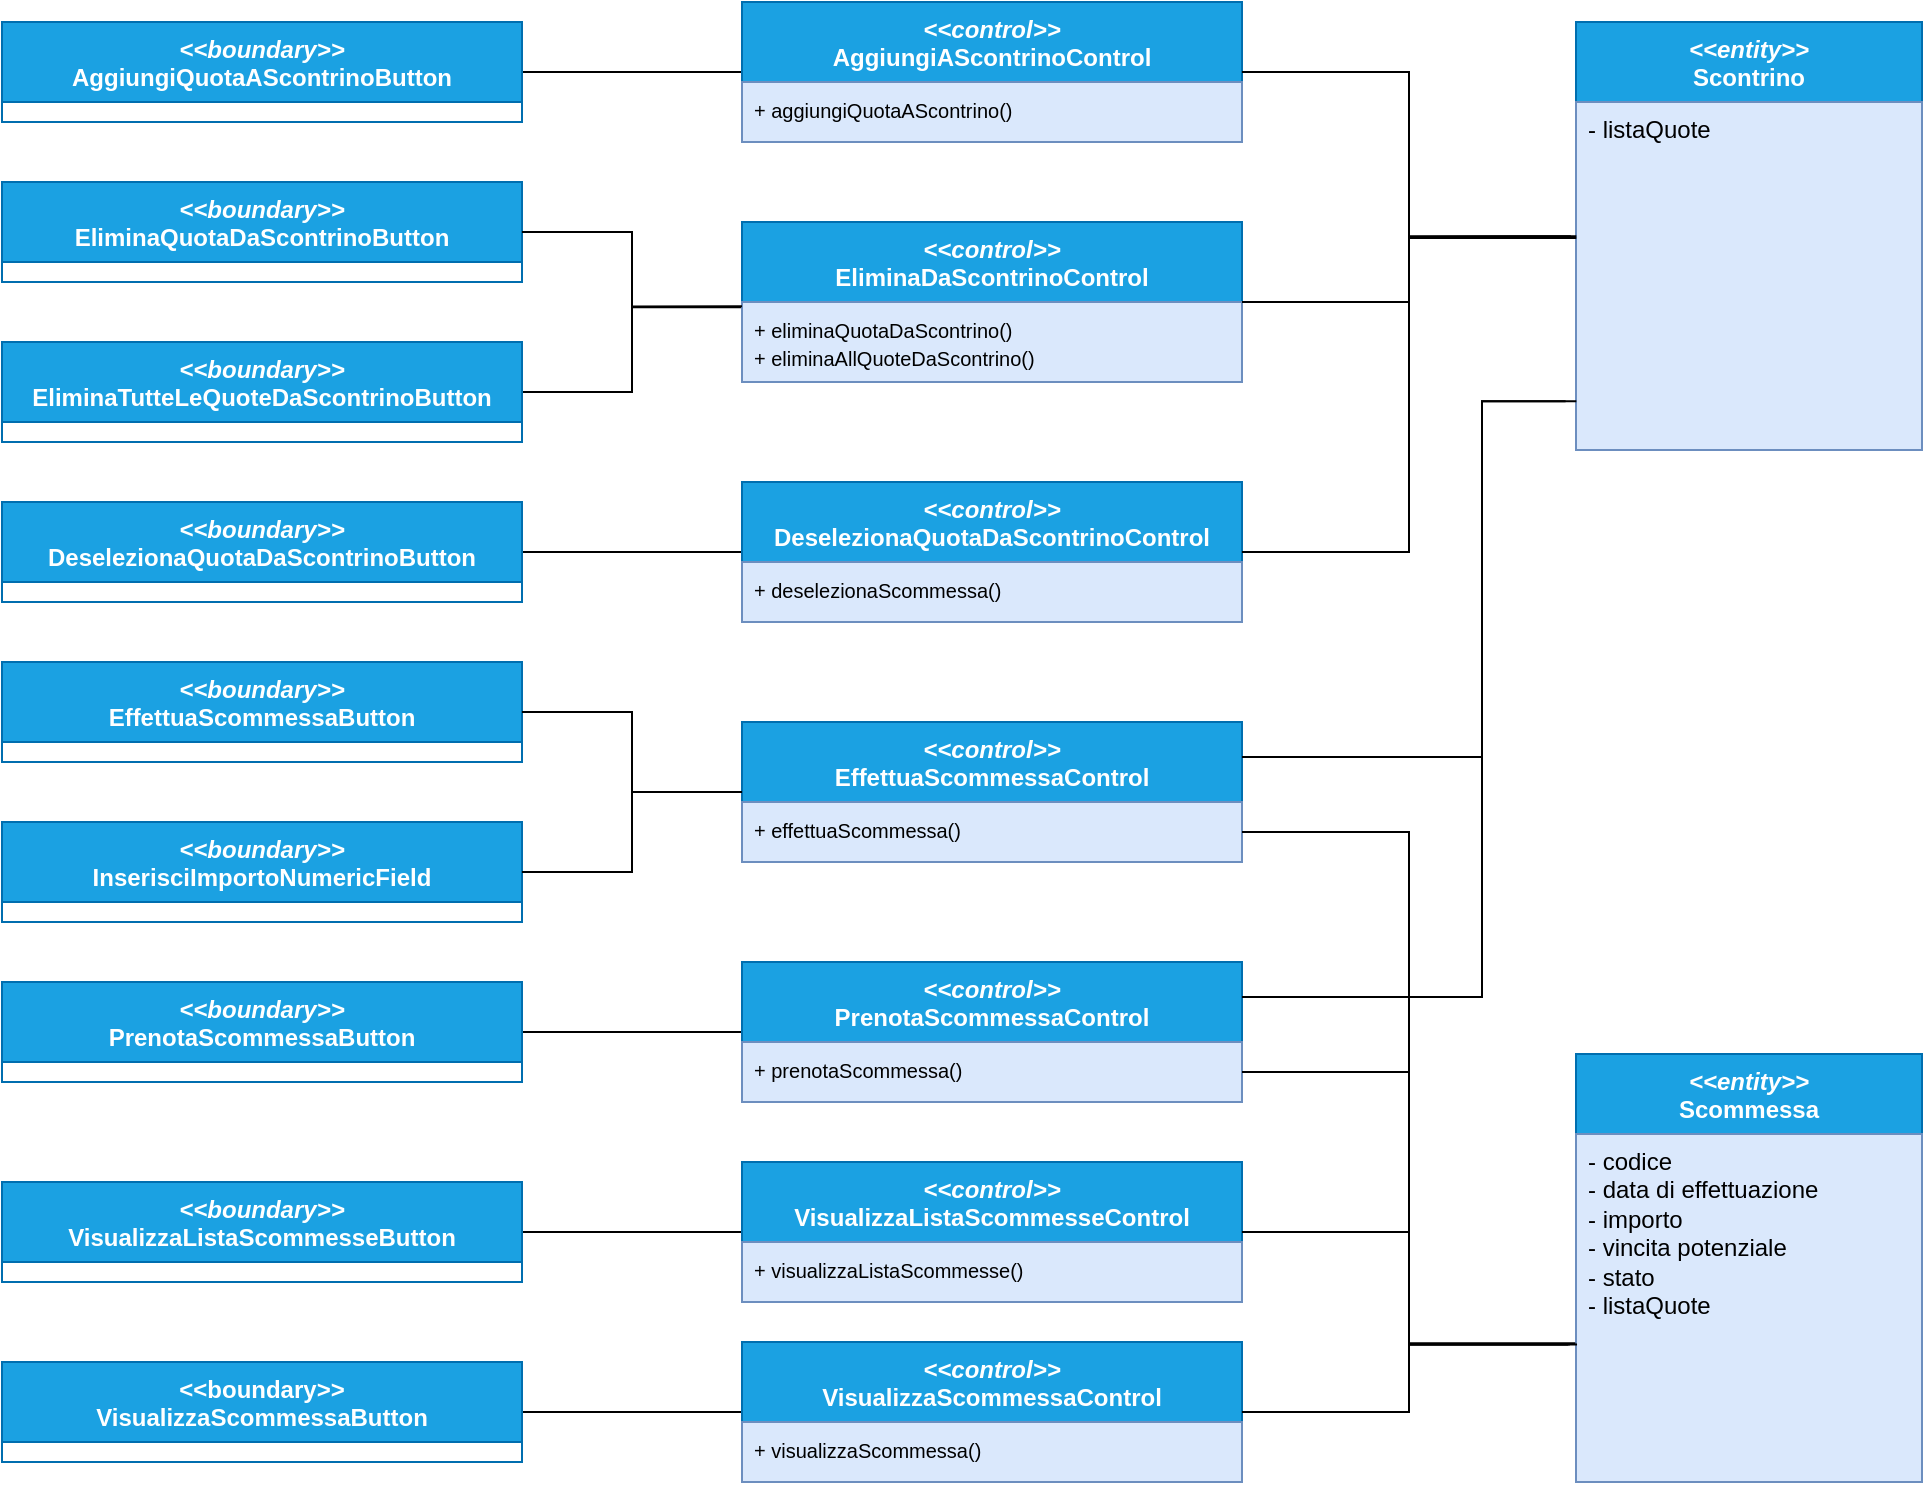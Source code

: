 <mxfile version="24.4.13" type="github">
  <diagram id="C5RBs43oDa-KdzZeNtuy" name="Page-1">
    <mxGraphModel dx="1416" dy="809" grid="1" gridSize="10" guides="1" tooltips="1" connect="1" arrows="1" fold="1" page="1" pageScale="1" pageWidth="827" pageHeight="1169" math="0" shadow="0">
      <root>
        <mxCell id="WIyWlLk6GJQsqaUBKTNV-0" />
        <mxCell id="WIyWlLk6GJQsqaUBKTNV-1" parent="WIyWlLk6GJQsqaUBKTNV-0" />
        <mxCell id="DUrTVuJ4-faknUEEhQID-17" style="edgeStyle=orthogonalEdgeStyle;rounded=0;orthogonalLoop=1;jettySize=auto;html=1;exitX=1;exitY=0.5;exitDx=0;exitDy=0;entryX=0;entryY=0.5;entryDx=0;entryDy=0;endArrow=none;endFill=0;fillColor=#1ba1e2;strokeColor=#000000;" edge="1" parent="WIyWlLk6GJQsqaUBKTNV-1" source="DUrTVuJ4-faknUEEhQID-0" target="DUrTVuJ4-faknUEEhQID-13">
          <mxGeometry relative="1" as="geometry" />
        </mxCell>
        <mxCell id="DUrTVuJ4-faknUEEhQID-0" value="&lt;div style=&quot;font-size: 12px;&quot;&gt;&lt;span style=&quot;font-size: 12px;&quot;&gt;&lt;font style=&quot;font-size: 12px;&quot;&gt;&lt;i style=&quot;font-size: 12px;&quot;&gt;&amp;lt;&amp;lt;boundary&amp;gt;&amp;gt;&lt;/i&gt;&lt;br style=&quot;font-size: 12px;&quot;&gt;AggiungiQuotaAScontrinoButton&lt;br style=&quot;font-size: 12px;&quot;&gt;&lt;br style=&quot;font-size: 12px;&quot;&gt;&lt;/font&gt;&lt;/span&gt;&lt;/div&gt;&lt;div style=&quot;font-size: 12px;&quot;&gt;&lt;span style=&quot;font-size: 12px;&quot;&gt;&lt;font style=&quot;font-size: 12px;&quot;&gt;&lt;br style=&quot;font-size: 12px;&quot;&gt;&lt;/font&gt;&lt;/span&gt;&lt;/div&gt;" style="swimlane;fontStyle=1;align=center;verticalAlign=top;childLayout=stackLayout;horizontal=1;startSize=40;horizontalStack=0;resizeParent=1;resizeParentMax=0;resizeLast=0;collapsible=1;marginBottom=0;whiteSpace=wrap;html=1;fillColor=#1ba1e2;fontColor=#FFFFFF;strokeColor=#006EAF;fontSize=12;" vertex="1" parent="WIyWlLk6GJQsqaUBKTNV-1">
          <mxGeometry x="40" y="60" width="260" height="50" as="geometry" />
        </mxCell>
        <mxCell id="DUrTVuJ4-faknUEEhQID-4" value="&lt;div style=&quot;font-size: 12px;&quot;&gt;&lt;font style=&quot;font-size: 12px;&quot;&gt;&lt;i&gt;&amp;lt;&amp;lt;boundary&amp;gt;&amp;gt;&lt;/i&gt;&lt;br style=&quot;font-size: 12px;&quot;&gt;EliminaQuotaDaScontrinoButton&lt;br style=&quot;font-size: 12px;&quot;&gt;&lt;br style=&quot;font-size: 12px;&quot;&gt;&lt;/font&gt;&lt;/div&gt;&lt;div style=&quot;font-size: 12px;&quot;&gt;&lt;font style=&quot;font-size: 12px;&quot;&gt;&lt;br style=&quot;font-size: 12px;&quot;&gt;&lt;/font&gt;&lt;/div&gt;" style="swimlane;fontStyle=1;align=center;verticalAlign=top;childLayout=stackLayout;horizontal=1;startSize=40;horizontalStack=0;resizeParent=1;resizeParentMax=0;resizeLast=0;collapsible=1;marginBottom=0;whiteSpace=wrap;html=1;fillColor=#1ba1e2;fontColor=#FFFFFF;strokeColor=#006EAF;fontSize=12;" vertex="1" parent="WIyWlLk6GJQsqaUBKTNV-1">
          <mxGeometry x="40" y="140" width="260" height="50" as="geometry" />
        </mxCell>
        <mxCell id="DUrTVuJ4-faknUEEhQID-22" style="edgeStyle=orthogonalEdgeStyle;rounded=0;orthogonalLoop=1;jettySize=auto;html=1;exitX=1;exitY=0.5;exitDx=0;exitDy=0;endArrow=none;endFill=0;entryX=-0.002;entryY=0.066;entryDx=0;entryDy=0;entryPerimeter=0;fillColor=#1ba1e2;strokeColor=#000000;" edge="1" parent="WIyWlLk6GJQsqaUBKTNV-1" source="DUrTVuJ4-faknUEEhQID-5" target="DUrTVuJ4-faknUEEhQID-19">
          <mxGeometry relative="1" as="geometry">
            <mxPoint x="300" y="210" as="targetPoint" />
          </mxGeometry>
        </mxCell>
        <mxCell id="DUrTVuJ4-faknUEEhQID-5" value="&lt;div style=&quot;font-size: 12px;&quot;&gt;&lt;font style=&quot;font-size: 12px;&quot;&gt;&lt;i&gt;&amp;lt;&amp;lt;boundary&amp;gt;&amp;gt;&lt;/i&gt;&lt;br style=&quot;font-size: 12px;&quot;&gt;EliminaTutteLeQuoteDaScontrinoButton&lt;br style=&quot;font-size: 12px;&quot;&gt;&lt;br style=&quot;font-size: 12px;&quot;&gt;&lt;/font&gt;&lt;/div&gt;&lt;div style=&quot;font-size: 12px;&quot;&gt;&lt;font style=&quot;font-size: 12px;&quot;&gt;&lt;br style=&quot;font-size: 12px;&quot;&gt;&lt;/font&gt;&lt;/div&gt;" style="swimlane;fontStyle=1;align=center;verticalAlign=top;childLayout=stackLayout;horizontal=1;startSize=40;horizontalStack=0;resizeParent=1;resizeParentMax=0;resizeLast=0;collapsible=1;marginBottom=0;whiteSpace=wrap;html=1;fillColor=#1ba1e2;fontColor=#FFFFFF;strokeColor=#006EAF;fontSize=12;" vertex="1" parent="WIyWlLk6GJQsqaUBKTNV-1">
          <mxGeometry x="40" y="220" width="260" height="50" as="geometry" />
        </mxCell>
        <mxCell id="DUrTVuJ4-faknUEEhQID-32" style="edgeStyle=orthogonalEdgeStyle;rounded=0;orthogonalLoop=1;jettySize=auto;html=1;exitX=1;exitY=0.5;exitDx=0;exitDy=0;entryX=0;entryY=0.5;entryDx=0;entryDy=0;endArrow=none;endFill=0;fillColor=#1ba1e2;strokeColor=#000000;" edge="1" parent="WIyWlLk6GJQsqaUBKTNV-1" source="DUrTVuJ4-faknUEEhQID-7" target="DUrTVuJ4-faknUEEhQID-30">
          <mxGeometry relative="1" as="geometry" />
        </mxCell>
        <mxCell id="DUrTVuJ4-faknUEEhQID-7" value="&lt;div style=&quot;font-size: 12px;&quot;&gt;&lt;font style=&quot;font-size: 12px;&quot;&gt;&lt;i&gt;&amp;lt;&amp;lt;boundary&amp;gt;&amp;gt;&lt;/i&gt;&lt;br style=&quot;font-size: 12px;&quot;&gt;DeselezionaQuotaDaScontrinoButton&lt;br style=&quot;font-size: 12px;&quot;&gt;&lt;br style=&quot;font-size: 12px;&quot;&gt;&lt;/font&gt;&lt;/div&gt;&lt;div style=&quot;font-size: 12px;&quot;&gt;&lt;font style=&quot;font-size: 12px;&quot;&gt;&lt;br style=&quot;font-size: 12px;&quot;&gt;&lt;/font&gt;&lt;/div&gt;" style="swimlane;fontStyle=1;align=center;verticalAlign=top;childLayout=stackLayout;horizontal=1;startSize=40;horizontalStack=0;resizeParent=1;resizeParentMax=0;resizeLast=0;collapsible=1;marginBottom=0;whiteSpace=wrap;html=1;fillColor=#1ba1e2;fontColor=#FFFFFF;strokeColor=#006EAF;fontSize=12;" vertex="1" parent="WIyWlLk6GJQsqaUBKTNV-1">
          <mxGeometry x="40" y="300" width="260" height="50" as="geometry" />
        </mxCell>
        <mxCell id="DUrTVuJ4-faknUEEhQID-8" value="&lt;div style=&quot;font-size: 12px;&quot;&gt;&lt;font style=&quot;font-size: 12px;&quot;&gt;&lt;i&gt;&amp;lt;&amp;lt;boundary&amp;gt;&amp;gt;&lt;/i&gt;&lt;br style=&quot;font-size: 12px;&quot;&gt;EffettuaScommessaButton&lt;br style=&quot;font-size: 12px;&quot;&gt;&lt;br style=&quot;font-size: 12px;&quot;&gt;&lt;/font&gt;&lt;/div&gt;&lt;div style=&quot;font-size: 12px;&quot;&gt;&lt;font style=&quot;font-size: 12px;&quot;&gt;&lt;br style=&quot;font-size: 12px;&quot;&gt;&lt;/font&gt;&lt;/div&gt;" style="swimlane;fontStyle=1;align=center;verticalAlign=top;childLayout=stackLayout;horizontal=1;startSize=40;horizontalStack=0;resizeParent=1;resizeParentMax=0;resizeLast=0;collapsible=1;marginBottom=0;whiteSpace=wrap;html=1;fillColor=#1ba1e2;fontColor=#FFFFFF;strokeColor=#006EAF;fontSize=12;" vertex="1" parent="WIyWlLk6GJQsqaUBKTNV-1">
          <mxGeometry x="40" y="380" width="260" height="50" as="geometry" />
        </mxCell>
        <mxCell id="DUrTVuJ4-faknUEEhQID-9" value="&lt;div style=&quot;font-size: 12px;&quot;&gt;&lt;font style=&quot;font-size: 12px;&quot;&gt;&lt;i&gt;&amp;lt;&amp;lt;boundary&amp;gt;&amp;gt;&lt;/i&gt;&lt;br style=&quot;font-size: 12px;&quot;&gt;InserisciImportoNumericField&lt;br style=&quot;font-size: 12px;&quot;&gt;&lt;br style=&quot;font-size: 12px;&quot;&gt;&lt;/font&gt;&lt;/div&gt;&lt;div style=&quot;font-size: 12px;&quot;&gt;&lt;font style=&quot;font-size: 12px;&quot;&gt;&lt;br style=&quot;font-size: 12px;&quot;&gt;&lt;/font&gt;&lt;/div&gt;" style="swimlane;fontStyle=1;align=center;verticalAlign=top;childLayout=stackLayout;horizontal=1;startSize=40;horizontalStack=0;resizeParent=1;resizeParentMax=0;resizeLast=0;collapsible=1;marginBottom=0;whiteSpace=wrap;html=1;fillColor=#1ba1e2;fontColor=#FFFFFF;strokeColor=#006EAF;fontSize=12;" vertex="1" parent="WIyWlLk6GJQsqaUBKTNV-1">
          <mxGeometry x="40" y="460" width="260" height="50" as="geometry" />
        </mxCell>
        <mxCell id="DUrTVuJ4-faknUEEhQID-25" style="edgeStyle=orthogonalEdgeStyle;rounded=0;orthogonalLoop=1;jettySize=auto;html=1;exitX=1;exitY=0.5;exitDx=0;exitDy=0;entryX=0;entryY=0.5;entryDx=0;entryDy=0;endArrow=none;endFill=0;fillColor=#1ba1e2;strokeColor=#000000;" edge="1" parent="WIyWlLk6GJQsqaUBKTNV-1" source="DUrTVuJ4-faknUEEhQID-10" target="DUrTVuJ4-faknUEEhQID-23">
          <mxGeometry relative="1" as="geometry" />
        </mxCell>
        <mxCell id="DUrTVuJ4-faknUEEhQID-10" value="&lt;div style=&quot;font-size: 12px;&quot;&gt;&lt;font style=&quot;font-size: 12px;&quot;&gt;&lt;i&gt;&amp;lt;&amp;lt;boundary&amp;gt;&amp;gt;&lt;/i&gt;&lt;br style=&quot;font-size: 12px;&quot;&gt;PrenotaScommessaButton&lt;br style=&quot;font-size: 12px;&quot;&gt;&lt;br style=&quot;font-size: 12px;&quot;&gt;&lt;/font&gt;&lt;/div&gt;&lt;div style=&quot;font-size: 12px;&quot;&gt;&lt;font style=&quot;font-size: 12px;&quot;&gt;&lt;br style=&quot;font-size: 12px;&quot;&gt;&lt;/font&gt;&lt;/div&gt;" style="swimlane;fontStyle=1;align=center;verticalAlign=top;childLayout=stackLayout;horizontal=1;startSize=40;horizontalStack=0;resizeParent=1;resizeParentMax=0;resizeLast=0;collapsible=1;marginBottom=0;whiteSpace=wrap;html=1;fillColor=#1ba1e2;fontColor=#FFFFFF;strokeColor=#006EAF;fontSize=12;" vertex="1" parent="WIyWlLk6GJQsqaUBKTNV-1">
          <mxGeometry x="40" y="540" width="260" height="50" as="geometry" />
        </mxCell>
        <mxCell id="DUrTVuJ4-faknUEEhQID-35" style="edgeStyle=orthogonalEdgeStyle;rounded=0;orthogonalLoop=1;jettySize=auto;html=1;exitX=1;exitY=0.5;exitDx=0;exitDy=0;entryX=0;entryY=0.5;entryDx=0;entryDy=0;endArrow=none;endFill=0;fillColor=#1ba1e2;strokeColor=#000000;" edge="1" parent="WIyWlLk6GJQsqaUBKTNV-1" source="DUrTVuJ4-faknUEEhQID-11" target="DUrTVuJ4-faknUEEhQID-33">
          <mxGeometry relative="1" as="geometry" />
        </mxCell>
        <mxCell id="DUrTVuJ4-faknUEEhQID-11" value="&lt;div style=&quot;font-size: 12px;&quot;&gt;&lt;font style=&quot;font-size: 12px;&quot;&gt;&lt;i&gt;&amp;lt;&amp;lt;boundary&amp;gt;&amp;gt;&lt;/i&gt;&lt;br style=&quot;font-size: 12px;&quot;&gt;VisualizzaListaScommesseButton&lt;br style=&quot;font-size: 12px;&quot;&gt;&lt;br style=&quot;font-size: 12px;&quot;&gt;&lt;/font&gt;&lt;/div&gt;&lt;div style=&quot;font-size: 12px;&quot;&gt;&lt;font style=&quot;font-size: 12px;&quot;&gt;&lt;br style=&quot;font-size: 12px;&quot;&gt;&lt;/font&gt;&lt;/div&gt;" style="swimlane;fontStyle=1;align=center;verticalAlign=top;childLayout=stackLayout;horizontal=1;startSize=40;horizontalStack=0;resizeParent=1;resizeParentMax=0;resizeLast=0;collapsible=1;marginBottom=0;whiteSpace=wrap;html=1;fillColor=#1ba1e2;fontColor=#FFFFFF;strokeColor=#006EAF;fontSize=12;" vertex="1" parent="WIyWlLk6GJQsqaUBKTNV-1">
          <mxGeometry x="40" y="640" width="260" height="50" as="geometry" />
        </mxCell>
        <mxCell id="DUrTVuJ4-faknUEEhQID-38" style="edgeStyle=orthogonalEdgeStyle;rounded=0;orthogonalLoop=1;jettySize=auto;html=1;exitX=1;exitY=0.5;exitDx=0;exitDy=0;entryX=0;entryY=0.5;entryDx=0;entryDy=0;fillColor=#1ba1e2;strokeColor=#000000;endArrow=none;endFill=0;" edge="1" parent="WIyWlLk6GJQsqaUBKTNV-1" source="DUrTVuJ4-faknUEEhQID-12" target="DUrTVuJ4-faknUEEhQID-36">
          <mxGeometry relative="1" as="geometry" />
        </mxCell>
        <mxCell id="DUrTVuJ4-faknUEEhQID-12" value="&lt;div style=&quot;font-size: 12px;&quot;&gt;&lt;font style=&quot;font-size: 12px;&quot;&gt;&amp;lt;&amp;lt;boundary&amp;gt;&amp;gt;&lt;br style=&quot;font-size: 12px;&quot;&gt;VisualizzaScommessaButton&lt;br style=&quot;font-size: 12px;&quot;&gt;&lt;br style=&quot;font-size: 12px;&quot;&gt;&lt;/font&gt;&lt;/div&gt;&lt;div style=&quot;font-size: 12px;&quot;&gt;&lt;font style=&quot;font-size: 12px;&quot;&gt;&lt;br style=&quot;font-size: 12px;&quot;&gt;&lt;/font&gt;&lt;/div&gt;" style="swimlane;fontStyle=1;align=center;verticalAlign=top;childLayout=stackLayout;horizontal=1;startSize=40;horizontalStack=0;resizeParent=1;resizeParentMax=0;resizeLast=0;collapsible=1;marginBottom=0;whiteSpace=wrap;html=1;fillColor=#1ba1e2;fontColor=#FFFFFF;strokeColor=#006EAF;fontSize=12;" vertex="1" parent="WIyWlLk6GJQsqaUBKTNV-1">
          <mxGeometry x="40" y="730" width="260" height="50" as="geometry" />
        </mxCell>
        <mxCell id="DUrTVuJ4-faknUEEhQID-13" value="&lt;font style=&quot;font-size: 12px;&quot;&gt;&lt;i&gt;&amp;lt;&amp;lt;control&amp;gt;&amp;gt;&lt;/i&gt;&lt;br style=&quot;font-size: 12px;&quot;&gt;&lt;span style=&quot;font-family: &amp;quot;Century Gothic&amp;quot;, sans-serif; background-color: transparent; font-style: normal; font-variant: normal; text-decoration: none; vertical-align: baseline; white-space: pre-wrap; font-size: 12px;&quot; id=&quot;docs-internal-guid-7ee03893-7fff-98da-c368-7b05f4dbbb7c&quot;&gt;AggiungiAScontrinoControl&lt;/span&gt;&lt;/font&gt;&lt;br style=&quot;font-size: 12px;&quot;&gt;&lt;br style=&quot;font-size: 12px;&quot;&gt;&lt;font style=&quot;font-size: 12px;&quot;&gt;&lt;br style=&quot;font-size: 12px;&quot;&gt;&lt;/font&gt;&lt;div style=&quot;font-size: 12px;&quot;&gt;&lt;br style=&quot;font-size: 12px;&quot;&gt;&lt;/div&gt;" style="swimlane;fontStyle=1;align=center;verticalAlign=top;childLayout=stackLayout;horizontal=1;startSize=40;horizontalStack=0;resizeParent=1;resizeParentMax=0;resizeLast=0;collapsible=1;marginBottom=0;whiteSpace=wrap;html=1;fillColor=#1ba1e2;fontColor=#FFFFFF;strokeColor=#006EAF;fontSize=12;" vertex="1" parent="WIyWlLk6GJQsqaUBKTNV-1">
          <mxGeometry x="410" y="50" width="250" height="70" as="geometry" />
        </mxCell>
        <mxCell id="DUrTVuJ4-faknUEEhQID-16" value="&lt;font style=&quot;font-size: 10px;&quot;&gt;+ aggiungiQuotaAScontrino()&lt;/font&gt;" style="text;strokeColor=#6c8ebf;fillColor=#dae8fc;align=left;verticalAlign=top;spacingLeft=4;spacingRight=4;overflow=hidden;rotatable=0;points=[[0,0.5],[1,0.5]];portConstraint=eastwest;whiteSpace=wrap;html=1;" vertex="1" parent="DUrTVuJ4-faknUEEhQID-13">
          <mxGeometry y="40" width="250" height="30" as="geometry" />
        </mxCell>
        <mxCell id="DUrTVuJ4-faknUEEhQID-18" value="&lt;font style=&quot;font-size: 12px;&quot;&gt;&lt;i&gt;&amp;lt;&amp;lt;control&amp;gt;&amp;gt;&lt;/i&gt;&lt;br style=&quot;font-size: 12px;&quot;&gt;&lt;span style=&quot;font-family: &amp;quot;Century Gothic&amp;quot;, sans-serif; background-color: transparent; font-style: normal; font-variant: normal; text-decoration: none; vertical-align: baseline; white-space: pre-wrap; font-size: 12px;&quot; id=&quot;docs-internal-guid-7ee03893-7fff-98da-c368-7b05f4dbbb7c&quot;&gt;EliminaDaScontrinoControl&lt;/span&gt;&lt;/font&gt;&lt;br style=&quot;font-size: 12px;&quot;&gt;&lt;br style=&quot;font-size: 12px;&quot;&gt;&lt;font style=&quot;font-size: 12px;&quot;&gt;&lt;br style=&quot;font-size: 12px;&quot;&gt;&lt;/font&gt;&lt;div style=&quot;font-size: 12px;&quot;&gt;&lt;br style=&quot;font-size: 12px;&quot;&gt;&lt;/div&gt;" style="swimlane;fontStyle=1;align=center;verticalAlign=top;childLayout=stackLayout;horizontal=1;startSize=40;horizontalStack=0;resizeParent=1;resizeParentMax=0;resizeLast=0;collapsible=1;marginBottom=0;whiteSpace=wrap;html=1;fillColor=#1ba1e2;fontColor=#FFFFFF;strokeColor=#006EAF;fontSize=12;" vertex="1" parent="WIyWlLk6GJQsqaUBKTNV-1">
          <mxGeometry x="410" y="160" width="250" height="80" as="geometry" />
        </mxCell>
        <mxCell id="DUrTVuJ4-faknUEEhQID-19" value="&lt;font style=&quot;font-size: 10px;&quot;&gt;+ eliminaQuotaDaScontrino()&lt;br&gt;+ eliminaAllQuoteDaScontrino()&lt;/font&gt;" style="text;strokeColor=#6c8ebf;fillColor=#dae8fc;align=left;verticalAlign=top;spacingLeft=4;spacingRight=4;overflow=hidden;rotatable=0;points=[[0,0.5],[1,0.5]];portConstraint=eastwest;whiteSpace=wrap;html=1;" vertex="1" parent="DUrTVuJ4-faknUEEhQID-18">
          <mxGeometry y="40" width="250" height="40" as="geometry" />
        </mxCell>
        <mxCell id="DUrTVuJ4-faknUEEhQID-20" style="edgeStyle=orthogonalEdgeStyle;rounded=0;orthogonalLoop=1;jettySize=auto;html=1;exitX=1;exitY=0.5;exitDx=0;exitDy=0;entryX=0;entryY=0.054;entryDx=0;entryDy=0;entryPerimeter=0;endArrow=none;endFill=0;fillColor=#1ba1e2;strokeColor=#000000;" edge="1" parent="WIyWlLk6GJQsqaUBKTNV-1" source="DUrTVuJ4-faknUEEhQID-4" target="DUrTVuJ4-faknUEEhQID-19">
          <mxGeometry relative="1" as="geometry" />
        </mxCell>
        <mxCell id="DUrTVuJ4-faknUEEhQID-23" value="&lt;font style=&quot;font-size: 12px;&quot;&gt;&lt;i&gt;&amp;lt;&amp;lt;control&amp;gt;&amp;gt;&lt;/i&gt;&lt;br style=&quot;font-size: 12px;&quot;&gt;&lt;span style=&quot;font-family: &amp;quot;Century Gothic&amp;quot;, sans-serif; background-color: transparent; font-style: normal; font-variant: normal; text-decoration: none; vertical-align: baseline; white-space: pre-wrap; font-size: 12px;&quot; id=&quot;docs-internal-guid-7ee03893-7fff-98da-c368-7b05f4dbbb7c&quot;&gt;PrenotaScommessaControl&lt;/span&gt;&lt;/font&gt;&lt;br style=&quot;font-size: 12px;&quot;&gt;&lt;br style=&quot;font-size: 12px;&quot;&gt;&lt;font style=&quot;font-size: 12px;&quot;&gt;&lt;br style=&quot;font-size: 12px;&quot;&gt;&lt;/font&gt;&lt;div style=&quot;font-size: 12px;&quot;&gt;&lt;br style=&quot;font-size: 12px;&quot;&gt;&lt;/div&gt;" style="swimlane;fontStyle=1;align=center;verticalAlign=top;childLayout=stackLayout;horizontal=1;startSize=40;horizontalStack=0;resizeParent=1;resizeParentMax=0;resizeLast=0;collapsible=1;marginBottom=0;whiteSpace=wrap;html=1;fillColor=#1ba1e2;fontColor=#FFFFFF;strokeColor=#006EAF;fontSize=12;" vertex="1" parent="WIyWlLk6GJQsqaUBKTNV-1">
          <mxGeometry x="410" y="530" width="250" height="70" as="geometry" />
        </mxCell>
        <mxCell id="DUrTVuJ4-faknUEEhQID-24" value="&lt;font style=&quot;font-size: 10px;&quot;&gt;+ prenotaScommessa()&lt;/font&gt;" style="text;strokeColor=#6c8ebf;fillColor=#dae8fc;align=left;verticalAlign=top;spacingLeft=4;spacingRight=4;overflow=hidden;rotatable=0;points=[[0,0.5],[1,0.5]];portConstraint=eastwest;whiteSpace=wrap;html=1;" vertex="1" parent="DUrTVuJ4-faknUEEhQID-23">
          <mxGeometry y="40" width="250" height="30" as="geometry" />
        </mxCell>
        <mxCell id="DUrTVuJ4-faknUEEhQID-26" value="&lt;font style=&quot;font-size: 12px;&quot;&gt;&lt;i&gt;&amp;lt;&amp;lt;control&amp;gt;&amp;gt;&lt;/i&gt;&lt;br style=&quot;font-size: 12px;&quot;&gt;EffettuaScommessaControl&lt;/font&gt;&lt;br style=&quot;font-size: 12px;&quot;&gt;&lt;br style=&quot;font-size: 12px;&quot;&gt;&lt;font style=&quot;font-size: 12px;&quot;&gt;&lt;br style=&quot;font-size: 12px;&quot;&gt;&lt;/font&gt;&lt;div style=&quot;font-size: 12px;&quot;&gt;&lt;br style=&quot;font-size: 12px;&quot;&gt;&lt;/div&gt;" style="swimlane;fontStyle=1;align=center;verticalAlign=top;childLayout=stackLayout;horizontal=1;startSize=40;horizontalStack=0;resizeParent=1;resizeParentMax=0;resizeLast=0;collapsible=1;marginBottom=0;whiteSpace=wrap;html=1;fillColor=#1ba1e2;fontColor=#FFFFFF;strokeColor=#006EAF;fontSize=12;" vertex="1" parent="WIyWlLk6GJQsqaUBKTNV-1">
          <mxGeometry x="410" y="410" width="250" height="70" as="geometry" />
        </mxCell>
        <mxCell id="DUrTVuJ4-faknUEEhQID-27" value="&lt;font style=&quot;font-size: 10px;&quot;&gt;+ effettuaScommessa()&lt;/font&gt;" style="text;strokeColor=#6c8ebf;fillColor=#dae8fc;align=left;verticalAlign=top;spacingLeft=4;spacingRight=4;overflow=hidden;rotatable=0;points=[[0,0.5],[1,0.5]];portConstraint=eastwest;whiteSpace=wrap;html=1;" vertex="1" parent="DUrTVuJ4-faknUEEhQID-26">
          <mxGeometry y="40" width="250" height="30" as="geometry" />
        </mxCell>
        <mxCell id="DUrTVuJ4-faknUEEhQID-28" style="edgeStyle=orthogonalEdgeStyle;rounded=0;orthogonalLoop=1;jettySize=auto;html=1;exitX=1;exitY=0.5;exitDx=0;exitDy=0;entryX=0;entryY=0.5;entryDx=0;entryDy=0;endArrow=none;endFill=0;fillColor=#1ba1e2;strokeColor=#000000;" edge="1" parent="WIyWlLk6GJQsqaUBKTNV-1" source="DUrTVuJ4-faknUEEhQID-8" target="DUrTVuJ4-faknUEEhQID-26">
          <mxGeometry relative="1" as="geometry" />
        </mxCell>
        <mxCell id="DUrTVuJ4-faknUEEhQID-29" style="edgeStyle=orthogonalEdgeStyle;rounded=0;orthogonalLoop=1;jettySize=auto;html=1;exitX=1;exitY=0.5;exitDx=0;exitDy=0;entryX=0;entryY=0.5;entryDx=0;entryDy=0;endArrow=none;endFill=0;fillColor=#1ba1e2;strokeColor=#000000;" edge="1" parent="WIyWlLk6GJQsqaUBKTNV-1" source="DUrTVuJ4-faknUEEhQID-9" target="DUrTVuJ4-faknUEEhQID-26">
          <mxGeometry relative="1" as="geometry" />
        </mxCell>
        <mxCell id="DUrTVuJ4-faknUEEhQID-30" value="&lt;font style=&quot;font-size: 12px;&quot;&gt;&lt;i&gt;&amp;lt;&amp;lt;control&amp;gt;&amp;gt;&lt;/i&gt;&lt;br style=&quot;font-size: 12px;&quot;&gt;DeselezionaQuotaDaScontrinoControl&lt;/font&gt;&lt;br style=&quot;font-size: 12px;&quot;&gt;&lt;br style=&quot;font-size: 12px;&quot;&gt;&lt;font style=&quot;font-size: 12px;&quot;&gt;&lt;br style=&quot;font-size: 12px;&quot;&gt;&lt;/font&gt;&lt;div style=&quot;font-size: 12px;&quot;&gt;&lt;br style=&quot;font-size: 12px;&quot;&gt;&lt;/div&gt;" style="swimlane;fontStyle=1;align=center;verticalAlign=top;childLayout=stackLayout;horizontal=1;startSize=40;horizontalStack=0;resizeParent=1;resizeParentMax=0;resizeLast=0;collapsible=1;marginBottom=0;whiteSpace=wrap;html=1;fillColor=#1ba1e2;fontColor=#FFFFFF;strokeColor=#006EAF;fontSize=12;" vertex="1" parent="WIyWlLk6GJQsqaUBKTNV-1">
          <mxGeometry x="410" y="290" width="250" height="70" as="geometry" />
        </mxCell>
        <mxCell id="DUrTVuJ4-faknUEEhQID-31" value="&lt;font style=&quot;font-size: 10px;&quot;&gt;+ deselezionaScommessa()&lt;/font&gt;" style="text;strokeColor=#6c8ebf;fillColor=#dae8fc;align=left;verticalAlign=top;spacingLeft=4;spacingRight=4;overflow=hidden;rotatable=0;points=[[0,0.5],[1,0.5]];portConstraint=eastwest;whiteSpace=wrap;html=1;" vertex="1" parent="DUrTVuJ4-faknUEEhQID-30">
          <mxGeometry y="40" width="250" height="30" as="geometry" />
        </mxCell>
        <mxCell id="DUrTVuJ4-faknUEEhQID-33" value="&lt;font style=&quot;font-size: 12px;&quot;&gt;&lt;i&gt;&amp;lt;&amp;lt;control&amp;gt;&amp;gt;&lt;/i&gt;&lt;br style=&quot;font-size: 12px;&quot;&gt;&lt;span style=&quot;font-family: &amp;quot;Century Gothic&amp;quot;, sans-serif; background-color: transparent; font-style: normal; font-variant: normal; text-decoration: none; vertical-align: baseline; white-space: pre-wrap; font-size: 12px;&quot; id=&quot;docs-internal-guid-7ee03893-7fff-98da-c368-7b05f4dbbb7c&quot;&gt;VisualizzaListaScommesseControl&lt;/span&gt;&lt;/font&gt;&lt;br style=&quot;font-size: 12px;&quot;&gt;&lt;br style=&quot;font-size: 12px;&quot;&gt;&lt;font style=&quot;font-size: 12px;&quot;&gt;&lt;br style=&quot;font-size: 12px;&quot;&gt;&lt;/font&gt;&lt;div style=&quot;font-size: 12px;&quot;&gt;&lt;br style=&quot;font-size: 12px;&quot;&gt;&lt;/div&gt;" style="swimlane;fontStyle=1;align=center;verticalAlign=top;childLayout=stackLayout;horizontal=1;startSize=40;horizontalStack=0;resizeParent=1;resizeParentMax=0;resizeLast=0;collapsible=1;marginBottom=0;whiteSpace=wrap;html=1;fillColor=#1ba1e2;fontColor=#FFFFFF;strokeColor=#006EAF;fontSize=12;" vertex="1" parent="WIyWlLk6GJQsqaUBKTNV-1">
          <mxGeometry x="410" y="630" width="250" height="70" as="geometry" />
        </mxCell>
        <mxCell id="DUrTVuJ4-faknUEEhQID-34" value="&lt;font style=&quot;font-size: 10px;&quot;&gt;+ visualizzaListaScommesse()&lt;/font&gt;" style="text;strokeColor=#6c8ebf;fillColor=#dae8fc;align=left;verticalAlign=top;spacingLeft=4;spacingRight=4;overflow=hidden;rotatable=0;points=[[0,0.5],[1,0.5]];portConstraint=eastwest;whiteSpace=wrap;html=1;" vertex="1" parent="DUrTVuJ4-faknUEEhQID-33">
          <mxGeometry y="40" width="250" height="30" as="geometry" />
        </mxCell>
        <mxCell id="DUrTVuJ4-faknUEEhQID-36" value="&lt;font style=&quot;font-size: 12px;&quot;&gt;&lt;i&gt;&amp;lt;&amp;lt;control&amp;gt;&amp;gt;&lt;/i&gt;&lt;br style=&quot;font-size: 12px;&quot;&gt;&lt;span style=&quot;font-family: &amp;quot;Century Gothic&amp;quot;, sans-serif; background-color: transparent; font-style: normal; font-variant: normal; text-decoration: none; vertical-align: baseline; white-space: pre-wrap; font-size: 12px;&quot; id=&quot;docs-internal-guid-7ee03893-7fff-98da-c368-7b05f4dbbb7c&quot;&gt;VisualizzaScommessaControl&lt;/span&gt;&lt;/font&gt;&lt;br style=&quot;font-size: 12px;&quot;&gt;&lt;br style=&quot;font-size: 12px;&quot;&gt;&lt;font style=&quot;font-size: 12px;&quot;&gt;&lt;br style=&quot;font-size: 12px;&quot;&gt;&lt;/font&gt;&lt;div style=&quot;font-size: 12px;&quot;&gt;&lt;br style=&quot;font-size: 12px;&quot;&gt;&lt;/div&gt;" style="swimlane;fontStyle=1;align=center;verticalAlign=top;childLayout=stackLayout;horizontal=1;startSize=40;horizontalStack=0;resizeParent=1;resizeParentMax=0;resizeLast=0;collapsible=1;marginBottom=0;whiteSpace=wrap;html=1;fillColor=#1ba1e2;fontColor=#FFFFFF;strokeColor=#006EAF;fontSize=12;" vertex="1" parent="WIyWlLk6GJQsqaUBKTNV-1">
          <mxGeometry x="410" y="720" width="250" height="70" as="geometry" />
        </mxCell>
        <mxCell id="DUrTVuJ4-faknUEEhQID-37" value="&lt;font style=&quot;font-size: 10px;&quot;&gt;+ visualizzaScommessa()&lt;/font&gt;" style="text;strokeColor=#6c8ebf;fillColor=#dae8fc;align=left;verticalAlign=top;spacingLeft=4;spacingRight=4;overflow=hidden;rotatable=0;points=[[0,0.5],[1,0.5]];portConstraint=eastwest;whiteSpace=wrap;html=1;" vertex="1" parent="DUrTVuJ4-faknUEEhQID-36">
          <mxGeometry y="40" width="250" height="30" as="geometry" />
        </mxCell>
        <mxCell id="DUrTVuJ4-faknUEEhQID-96" value="&lt;i&gt;&amp;lt;&amp;lt;entity&amp;gt;&amp;gt;&lt;/i&gt;&lt;br style=&quot;font-size: 12px;&quot;&gt;Scommessa" style="swimlane;fontStyle=1;align=center;verticalAlign=top;childLayout=stackLayout;horizontal=1;startSize=40;horizontalStack=0;resizeParent=1;resizeParentMax=0;resizeLast=0;collapsible=1;marginBottom=0;whiteSpace=wrap;html=1;fillColor=#1ba1e2;fontColor=#FFFFFF;strokeColor=#006EAF;fontSize=12;" vertex="1" parent="WIyWlLk6GJQsqaUBKTNV-1">
          <mxGeometry x="827" y="576" width="173" height="214" as="geometry" />
        </mxCell>
        <mxCell id="DUrTVuJ4-faknUEEhQID-97" value="&lt;div&gt;- codice&lt;br&gt;- data di effettuazione&lt;/div&gt;&lt;div&gt;- importo&lt;/div&gt;&lt;div&gt;- vincita potenziale&lt;/div&gt;&lt;div&gt;- stato&lt;/div&gt;&lt;div&gt;- listaQuote&lt;br&gt;&lt;/div&gt;&lt;div&gt;&lt;br&gt;&lt;/div&gt;" style="text;strokeColor=#6c8ebf;fillColor=#dae8fc;align=left;verticalAlign=top;spacingLeft=4;spacingRight=4;overflow=hidden;rotatable=0;points=[[0,0.5],[1,0.5]];portConstraint=eastwest;whiteSpace=wrap;html=1;" vertex="1" parent="DUrTVuJ4-faknUEEhQID-96">
          <mxGeometry y="40" width="173" height="174" as="geometry" />
        </mxCell>
        <mxCell id="DUrTVuJ4-faknUEEhQID-100" style="edgeStyle=orthogonalEdgeStyle;rounded=0;orthogonalLoop=1;jettySize=auto;html=1;exitX=1;exitY=0.5;exitDx=0;exitDy=0;entryX=-0.023;entryY=0.605;entryDx=0;entryDy=0;entryPerimeter=0;endArrow=none;endFill=0;fillColor=#1ba1e2;strokeColor=#000000;" edge="1" parent="WIyWlLk6GJQsqaUBKTNV-1" source="DUrTVuJ4-faknUEEhQID-36" target="DUrTVuJ4-faknUEEhQID-97">
          <mxGeometry relative="1" as="geometry" />
        </mxCell>
        <mxCell id="DUrTVuJ4-faknUEEhQID-101" style="edgeStyle=orthogonalEdgeStyle;rounded=0;orthogonalLoop=1;jettySize=auto;html=1;exitX=1;exitY=0.5;exitDx=0;exitDy=0;endArrow=none;endFill=0;entryX=-0.018;entryY=0.605;entryDx=0;entryDy=0;entryPerimeter=0;fillColor=#1ba1e2;strokeColor=#000000;" edge="1" parent="WIyWlLk6GJQsqaUBKTNV-1" source="DUrTVuJ4-faknUEEhQID-33" target="DUrTVuJ4-faknUEEhQID-97">
          <mxGeometry relative="1" as="geometry">
            <mxPoint x="810" y="665" as="targetPoint" />
          </mxGeometry>
        </mxCell>
        <mxCell id="DUrTVuJ4-faknUEEhQID-102" style="edgeStyle=orthogonalEdgeStyle;rounded=0;orthogonalLoop=1;jettySize=auto;html=1;exitX=1;exitY=0.5;exitDx=0;exitDy=0;entryX=-0.002;entryY=0.601;entryDx=0;entryDy=0;entryPerimeter=0;endArrow=none;endFill=0;fillColor=#1ba1e2;strokeColor=#000000;" edge="1" parent="WIyWlLk6GJQsqaUBKTNV-1" source="DUrTVuJ4-faknUEEhQID-24" target="DUrTVuJ4-faknUEEhQID-97">
          <mxGeometry relative="1" as="geometry" />
        </mxCell>
        <mxCell id="DUrTVuJ4-faknUEEhQID-103" style="edgeStyle=orthogonalEdgeStyle;rounded=0;orthogonalLoop=1;jettySize=auto;html=1;exitX=1;exitY=0.5;exitDx=0;exitDy=0;entryX=0.003;entryY=0.605;entryDx=0;entryDy=0;entryPerimeter=0;endArrow=none;endFill=0;fillColor=#1ba1e2;strokeColor=#000000;" edge="1" parent="WIyWlLk6GJQsqaUBKTNV-1" source="DUrTVuJ4-faknUEEhQID-27" target="DUrTVuJ4-faknUEEhQID-97">
          <mxGeometry relative="1" as="geometry" />
        </mxCell>
        <mxCell id="DUrTVuJ4-faknUEEhQID-104" value="&lt;i&gt;&amp;lt;&amp;lt;entity&amp;gt;&amp;gt;&lt;/i&gt;&lt;br style=&quot;font-size: 12px;&quot;&gt;Scontrino" style="swimlane;fontStyle=1;align=center;verticalAlign=top;childLayout=stackLayout;horizontal=1;startSize=40;horizontalStack=0;resizeParent=1;resizeParentMax=0;resizeLast=0;collapsible=1;marginBottom=0;whiteSpace=wrap;html=1;fillColor=#1ba1e2;strokeColor=#006EAF;fontColor=#FFFFFF;fontSize=12;" vertex="1" parent="WIyWlLk6GJQsqaUBKTNV-1">
          <mxGeometry x="827" y="60" width="173" height="214" as="geometry" />
        </mxCell>
        <mxCell id="DUrTVuJ4-faknUEEhQID-105" value="&lt;div&gt;- listaQuote&lt;br&gt;&lt;/div&gt;&lt;div&gt;&lt;br&gt;&lt;/div&gt;" style="text;strokeColor=#6c8ebf;fillColor=#dae8fc;align=left;verticalAlign=top;spacingLeft=4;spacingRight=4;overflow=hidden;rotatable=0;points=[[0,0.5],[1,0.5]];portConstraint=eastwest;whiteSpace=wrap;html=1;" vertex="1" parent="DUrTVuJ4-faknUEEhQID-104">
          <mxGeometry y="40" width="173" height="174" as="geometry" />
        </mxCell>
        <mxCell id="DUrTVuJ4-faknUEEhQID-106" style="edgeStyle=orthogonalEdgeStyle;rounded=0;orthogonalLoop=1;jettySize=auto;html=1;exitX=1;exitY=0.5;exitDx=0;exitDy=0;entryX=0.001;entryY=0.391;entryDx=0;entryDy=0;entryPerimeter=0;endArrow=none;endFill=0;fillColor=#1ba1e2;strokeColor=#000000;" edge="1" parent="WIyWlLk6GJQsqaUBKTNV-1" source="DUrTVuJ4-faknUEEhQID-13" target="DUrTVuJ4-faknUEEhQID-105">
          <mxGeometry relative="1" as="geometry" />
        </mxCell>
        <mxCell id="DUrTVuJ4-faknUEEhQID-108" style="edgeStyle=orthogonalEdgeStyle;rounded=0;orthogonalLoop=1;jettySize=auto;html=1;exitX=1;exitY=0.5;exitDx=0;exitDy=0;entryX=0.001;entryY=0.386;entryDx=0;entryDy=0;entryPerimeter=0;endArrow=none;endFill=0;fillColor=#1ba1e2;strokeColor=#000000;" edge="1" parent="WIyWlLk6GJQsqaUBKTNV-1" source="DUrTVuJ4-faknUEEhQID-18" target="DUrTVuJ4-faknUEEhQID-105">
          <mxGeometry relative="1" as="geometry" />
        </mxCell>
        <mxCell id="DUrTVuJ4-faknUEEhQID-109" style="edgeStyle=orthogonalEdgeStyle;rounded=0;orthogonalLoop=1;jettySize=auto;html=1;exitX=1;exitY=0.5;exitDx=0;exitDy=0;entryX=-0.015;entryY=0.386;entryDx=0;entryDy=0;entryPerimeter=0;endArrow=none;endFill=0;fillColor=#1ba1e2;strokeColor=#000000;" edge="1" parent="WIyWlLk6GJQsqaUBKTNV-1" source="DUrTVuJ4-faknUEEhQID-30" target="DUrTVuJ4-faknUEEhQID-105">
          <mxGeometry relative="1" as="geometry" />
        </mxCell>
        <mxCell id="DUrTVuJ4-faknUEEhQID-111" style="edgeStyle=orthogonalEdgeStyle;rounded=0;orthogonalLoop=1;jettySize=auto;html=1;exitX=1;exitY=0.25;exitDx=0;exitDy=0;entryX=-0.03;entryY=0.86;entryDx=0;entryDy=0;entryPerimeter=0;endArrow=none;endFill=0;fillColor=#1ba1e2;strokeColor=#000000;" edge="1" parent="WIyWlLk6GJQsqaUBKTNV-1" source="DUrTVuJ4-faknUEEhQID-23" target="DUrTVuJ4-faknUEEhQID-105">
          <mxGeometry relative="1" as="geometry">
            <Array as="points">
              <mxPoint x="780" y="548" />
              <mxPoint x="780" y="250" />
            </Array>
          </mxGeometry>
        </mxCell>
        <mxCell id="DUrTVuJ4-faknUEEhQID-112" style="edgeStyle=orthogonalEdgeStyle;rounded=0;orthogonalLoop=1;jettySize=auto;html=1;exitX=1;exitY=0.25;exitDx=0;exitDy=0;entryX=0.001;entryY=0.86;entryDx=0;entryDy=0;entryPerimeter=0;endArrow=none;endFill=0;fillColor=#1ba1e2;strokeColor=#000000;" edge="1" parent="WIyWlLk6GJQsqaUBKTNV-1" source="DUrTVuJ4-faknUEEhQID-26" target="DUrTVuJ4-faknUEEhQID-105">
          <mxGeometry relative="1" as="geometry">
            <Array as="points">
              <mxPoint x="780" y="428" />
              <mxPoint x="780" y="250" />
            </Array>
          </mxGeometry>
        </mxCell>
      </root>
    </mxGraphModel>
  </diagram>
</mxfile>
